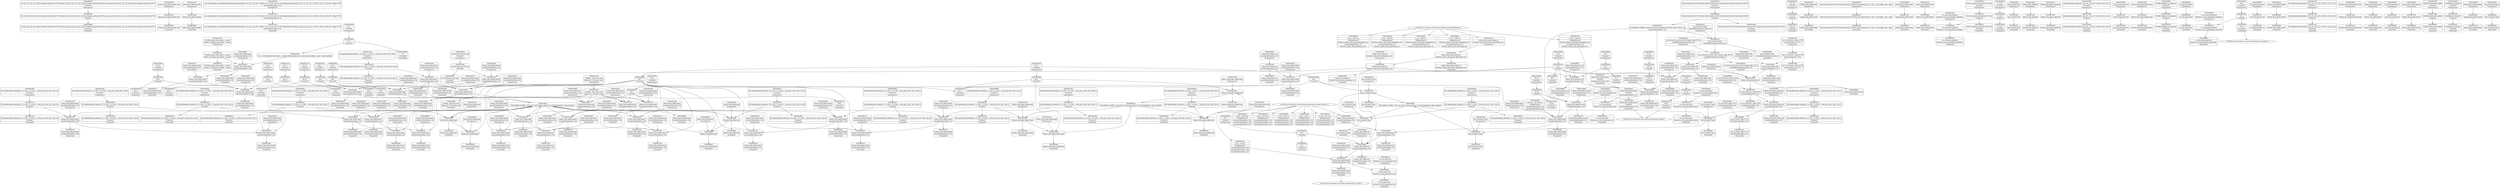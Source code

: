 digraph {
	CE0x405d220 [shape=record,shape=Mrecord,label="{CE0x405d220|i32_(i32,_i32,_i16,_i32,_%struct.common_audit_data.1017*)*_bitcast_(i32_(i32,_i32,_i16,_i32,_%struct.common_audit_data.495*)*_avc_has_perm_to_i32_(i32,_i32,_i16,_i32,_%struct.common_audit_data.1017*)*)|*Constant*|*SummSource*}"]
	CE0x4029d00 [shape=record,shape=Mrecord,label="{CE0x4029d00|selinux_xfrm_delete:land.lhs.true|*SummSource*}"]
	CE0x4019bd0 [shape=record,shape=Mrecord,label="{CE0x4019bd0|selinux_xfrm_delete:do.body|*SummSink*}"]
	CE0x4031ce0 [shape=record,shape=Mrecord,label="{CE0x4031ce0|_call_void_lockdep_rcu_suspicious(i8*_getelementptr_inbounds_(_24_x_i8_,_24_x_i8_*_.str244,_i32_0,_i32_0),_i32_142,_i8*_getelementptr_inbounds_(_45_x_i8_,_45_x_i8_*_.str1245,_i32_0,_i32_0))_#10,_!dbg_!27729|security/selinux/xfrm.c,142|*SummSink*}"]
	CE0x4014b10 [shape=record,shape=Mrecord,label="{CE0x4014b10|i64*_getelementptr_inbounds_(_15_x_i64_,_15_x_i64_*___llvm_gcov_ctr25,_i64_0,_i64_9)|*Constant*}"]
	CE0x4016f70 [shape=record,shape=Mrecord,label="{CE0x4016f70|selinux_xfrm_delete:tmp9|security/selinux/xfrm.c,142|*SummSource*}"]
	CE0x5ecba10 [shape=record,shape=Mrecord,label="{CE0x5ecba10|selinux_xfrm_delete:tmp10|security/selinux/xfrm.c,142|*SummSource*}"]
	CE0x4060c30 [shape=record,shape=Mrecord,label="{CE0x4060c30|selinux_xfrm_delete:retval.0|*SummSource*}"]
	CE0x402fbe0 [shape=record,shape=Mrecord,label="{CE0x402fbe0|4:_i32,_:_CRE_1,2_|*MultipleSource*|Function::selinux_xfrm_policy_delete&Arg::ctx::|security/selinux/xfrm.c,147|Function::selinux_xfrm_delete&Arg::ctx::}"]
	CE0x4030b30 [shape=record,shape=Mrecord,label="{CE0x4030b30|i32_142|*Constant*|*SummSource*}"]
	CE0x40188e0 [shape=record,shape=Mrecord,label="{CE0x40188e0|selinux_xfrm_policy_delete:tmp2}"]
	CE0x4029a40 [shape=record,shape=Mrecord,label="{CE0x4029a40|i64*_getelementptr_inbounds_(_2_x_i64_,_2_x_i64_*___llvm_gcov_ctr9,_i64_0,_i64_1)|*Constant*|*SummSink*}"]
	CE0x4060dd0 [shape=record,shape=Mrecord,label="{CE0x4060dd0|selinux_xfrm_delete:retval.0|*SummSink*}"]
	CE0x4007e60 [shape=record,shape=Mrecord,label="{CE0x4007e60|selinux_xfrm_delete:if.end}"]
	CE0x4028f30 [shape=record,shape=Mrecord,label="{CE0x4028f30|i64_3|*Constant*|*SummSource*}"]
	CE0x40620e0 [shape=record,shape=Mrecord,label="{CE0x40620e0|i64*_getelementptr_inbounds_(_2_x_i64_,_2_x_i64_*___llvm_gcov_ctr21,_i64_0,_i64_0)|*Constant*}"]
	CE0x402add0 [shape=record,shape=Mrecord,label="{CE0x402add0|selinux_xfrm_delete:tmp2|*SummSink*}"]
	CE0x402b1f0 [shape=record,shape=Mrecord,label="{CE0x402b1f0|GLOBAL:selinux_xfrm_delete.__warned|Global_var:selinux_xfrm_delete.__warned}"]
	CE0x4007ba0 [shape=record,shape=Mrecord,label="{CE0x4007ba0|i64_2|*Constant*|*SummSource*}"]
	CE0x400f520 [shape=record,shape=Mrecord,label="{CE0x400f520|_ret_i32_%retval.0,_!dbg_!27751|security/selinux/xfrm.c,150|*SummSource*}"]
	CE0x409d510 [shape=record,shape=Mrecord,label="{CE0x409d510|%struct.task_struct.1015*_(%struct.task_struct.1015**)*_asm_movq_%gs:$_1:P_,$0_,_r,im,_dirflag_,_fpsr_,_flags_}"]
	CE0x4028800 [shape=record,shape=Mrecord,label="{CE0x4028800|selinux_xfrm_delete:return|*SummSource*}"]
	CE0x40139f0 [shape=record,shape=Mrecord,label="{CE0x40139f0|i32_22|*Constant*|*SummSource*}"]
	CE0x53ed9f0 [shape=record,shape=Mrecord,label="{CE0x53ed9f0|i64*_getelementptr_inbounds_(_15_x_i64_,_15_x_i64_*___llvm_gcov_ctr25,_i64_0,_i64_0)|*Constant*|*SummSink*}"]
	CE0x40129d0 [shape=record,shape=Mrecord,label="{CE0x40129d0|i64_2|*Constant*}"]
	CE0x405eab0 [shape=record,shape=Mrecord,label="{CE0x405eab0|avc_has_perm:tclass|Function::avc_has_perm&Arg::tclass::|*SummSource*}"]
	CE0x4025380 [shape=record,shape=Mrecord,label="{CE0x4025380|i32_78|*Constant*}"]
	CE0x4041020 [shape=record,shape=Mrecord,label="{CE0x4041020|selinux_xfrm_delete:tmp26|security/selinux/xfrm.c,145|*SummSink*}"]
	CE0x4061060 [shape=record,shape=Mrecord,label="{CE0x4061060|i64*_getelementptr_inbounds_(_15_x_i64_,_15_x_i64_*___llvm_gcov_ctr25,_i64_0,_i64_14)|*Constant*|*SummSource*}"]
	CE0x402f890 [shape=record,shape=Mrecord,label="{CE0x402f890|selinux_xfrm_delete:ctx_sid|security/selinux/xfrm.c,147|*SummSink*}"]
	CE0x4013700 [shape=record,shape=Mrecord,label="{CE0x4013700|selinux_xfrm_delete:tmp19|security/selinux/xfrm.c,142|*SummSink*}"]
	CE0x4062d30 [shape=record,shape=Mrecord,label="{CE0x4062d30|get_current227:tmp4|./arch/x86/include/asm/current.h,14|*SummSource*}"]
	CE0x401fd00 [shape=record,shape=Mrecord,label="{CE0x401fd00|selinux_xfrm_delete:if.then}"]
	CE0x40237a0 [shape=record,shape=Mrecord,label="{CE0x40237a0|selinux_xfrm_delete:tobool5|security/selinux/xfrm.c,144}"]
	CE0x401b650 [shape=record,shape=Mrecord,label="{CE0x401b650|selinux_xfrm_delete:tmp18|security/selinux/xfrm.c,142}"]
	CE0x4013140 [shape=record,shape=Mrecord,label="{CE0x4013140|i64*_getelementptr_inbounds_(_15_x_i64_,_15_x_i64_*___llvm_gcov_ctr25,_i64_0,_i64_14)|*Constant*}"]
	CE0x4031360 [shape=record,shape=Mrecord,label="{CE0x4031360|selinux_xfrm_delete:tmp11|security/selinux/xfrm.c,142|*SummSink*}"]
	CE0x405f540 [shape=record,shape=Mrecord,label="{CE0x405f540|%struct.common_audit_data.1017*_null|*Constant*|*SummSource*}"]
	CE0x4061a60 [shape=record,shape=Mrecord,label="{CE0x4061a60|selinux_xfrm_delete:tmp33|security/selinux/xfrm.c,150}"]
	CE0x403d080 [shape=record,shape=Mrecord,label="{CE0x403d080|i1_true|*Constant*}"]
	CE0x4061f00 [shape=record,shape=Mrecord,label="{CE0x4061f00|get_current227:bb|*SummSource*}"]
	CE0x4012f60 [shape=record,shape=Mrecord,label="{CE0x4012f60|_ret_i32_%retval.0,_!dbg_!27728|security/selinux/avc.c,775|*SummSink*}"]
	CE0x4049b30 [shape=record,shape=Mrecord,label="{CE0x4049b30|i64_0|*Constant*}"]
	CE0x4026120 [shape=record,shape=Mrecord,label="{CE0x4026120|i32_22|*Constant*}"]
	CE0x4042ff0 [shape=record,shape=Mrecord,label="{CE0x4042ff0|selinux_xfrm_delete:tmp26|security/selinux/xfrm.c,145}"]
	CE0x4019cb0 [shape=record,shape=Mrecord,label="{CE0x4019cb0|selinux_xfrm_delete:bb}"]
	CE0x400cf10 [shape=record,shape=Mrecord,label="{CE0x400cf10|selinux_xfrm_policy_delete:bb|*SummSource*}"]
	CE0x401bdc0 [shape=record,shape=Mrecord,label="{CE0x401bdc0|selinux_xfrm_policy_delete:ctx|Function::selinux_xfrm_policy_delete&Arg::ctx::|*SummSink*}"]
	CE0x4031e20 [shape=record,shape=Mrecord,label="{CE0x4031e20|selinux_xfrm_policy_delete:tmp3|*SummSource*}"]
	CE0x4017e70 [shape=record,shape=Mrecord,label="{CE0x4017e70|selinux_xfrm_delete:return}"]
	CE0x404e530 [shape=record,shape=Mrecord,label="{CE0x404e530|selinux_xfrm_delete:tobool|security/selinux/xfrm.c,142|*SummSource*}"]
	CE0x40303b0 [shape=record,shape=Mrecord,label="{CE0x40303b0|i8*_getelementptr_inbounds_(_24_x_i8_,_24_x_i8_*_.str244,_i32_0,_i32_0)|*Constant*|*SummSource*}"]
	CE0x402f2f0 [shape=record,shape=Mrecord,label="{CE0x402f2f0|i32_3|*Constant*|*SummSink*}"]
	CE0x402a3d0 [shape=record,shape=Mrecord,label="{CE0x402a3d0|i64_4|*Constant*|*SummSource*}"]
	CE0x4024720 [shape=record,shape=Mrecord,label="{CE0x4024720|selinux_xfrm_delete:tmp23|security/selinux/xfrm.c,144}"]
	CE0x4043150 [shape=record,shape=Mrecord,label="{CE0x4043150|selinux_xfrm_delete:if.then|*SummSource*}"]
	CE0x401b6c0 [shape=record,shape=Mrecord,label="{CE0x401b6c0|selinux_xfrm_delete:tmp18|security/selinux/xfrm.c,142|*SummSource*}"]
	CE0x4012be0 [shape=record,shape=Mrecord,label="{CE0x4012be0|selinux_xfrm_delete:bb|*SummSink*}"]
	CE0x40a7f30 [shape=record,shape=Mrecord,label="{CE0x40a7f30|get_current227:tmp1}"]
	CE0x5f8d9c0 [shape=record,shape=Mrecord,label="{CE0x5f8d9c0|selinux_xfrm_delete:tmp1|*SummSink*}"]
	CE0x4041780 [shape=record,shape=Mrecord,label="{CE0x4041780|i64*_getelementptr_inbounds_(_15_x_i64_,_15_x_i64_*___llvm_gcov_ctr25,_i64_0,_i64_13)|*Constant*|*SummSource*}"]
	CE0x4027990 [shape=record,shape=Mrecord,label="{CE0x4027990|_call_void_mcount()_#3|*SummSource*}"]
	CE0x4040290 [shape=record,shape=Mrecord,label="{CE0x4040290|selinux_xfrm_delete:tmp25|security/selinux/xfrm.c,144|*SummSource*}"]
	CE0x400aa90 [shape=record,shape=Mrecord,label="{CE0x400aa90|selinux_xfrm_policy_delete:entry}"]
	CE0x405df40 [shape=record,shape=Mrecord,label="{CE0x405df40|avc_has_perm:ssid|Function::avc_has_perm&Arg::ssid::|*SummSink*}"]
	CE0x405fa20 [shape=record,shape=Mrecord,label="{CE0x405fa20|avc_has_perm:auditdata|Function::avc_has_perm&Arg::auditdata::}"]
	CE0x4061560 [shape=record,shape=Mrecord,label="{CE0x4061560|selinux_xfrm_delete:tmp32|security/selinux/xfrm.c,150|*SummSource*}"]
	CE0x4023db0 [shape=record,shape=Mrecord,label="{CE0x4023db0|i64_11|*Constant*|*SummSink*}"]
	CE0x40619f0 [shape=record,shape=Mrecord,label="{CE0x40619f0|get_current227:bb}"]
	CE0x4026ca0 [shape=record,shape=Mrecord,label="{CE0x4026ca0|selinux_xfrm_delete:tmp6|security/selinux/xfrm.c,142|*SummSource*}"]
	CE0x403c920 [shape=record,shape=Mrecord,label="{CE0x403c920|i64*_getelementptr_inbounds_(_2_x_i64_,_2_x_i64_*___llvm_gcov_ctr21,_i64_0,_i64_1)|*Constant*}"]
	CE0x40296f0 [shape=record,shape=Mrecord,label="{CE0x40296f0|i8_1|*Constant*|*SummSink*}"]
	CE0x405c9d0 [shape=record,shape=Mrecord,label="{CE0x405c9d0|4:_i32,_:_CRE_8,8_|*MultipleSource*|Function::selinux_xfrm_policy_delete&Arg::ctx::|security/selinux/xfrm.c,147|Function::selinux_xfrm_delete&Arg::ctx::}"]
	CE0x40256e0 [shape=record,shape=Mrecord,label="{CE0x40256e0|_ret_%struct.task_struct.1015*_%tmp4,_!dbg_!27714|./arch/x86/include/asm/current.h,14|*SummSink*}"]
	CE0x405e640 [shape=record,shape=Mrecord,label="{CE0x405e640|i16_39|*Constant*|*SummSource*}"]
	CE0x402aaf0 [shape=record,shape=Mrecord,label="{CE0x402aaf0|_call_void_mcount()_#3}"]
	CE0x405cd30 [shape=record,shape=Mrecord,label="{CE0x405cd30|selinux_xfrm_delete:tmp31|*LoadInst*|security/selinux/xfrm.c,147|*SummSink*}"]
	CE0x40306f0 [shape=record,shape=Mrecord,label="{CE0x40306f0|GLOBAL:lockdep_rcu_suspicious|*Constant*|*SummSource*}"]
	CE0x40489f0 [shape=record,shape=Mrecord,label="{CE0x40489f0|selinux_xfrm_delete:tmp|*SummSink*}"]
	CE0x405d4c0 [shape=record,shape=Mrecord,label="{CE0x405d4c0|avc_has_perm:entry|*SummSource*}"]
	CE0x40243a0 [shape=record,shape=Mrecord,label="{CE0x40243a0|selinux_xfrm_delete:tmp22|security/selinux/xfrm.c,144}"]
	CE0x402a5b0 [shape=record,shape=Mrecord,label="{CE0x402a5b0|i64*_getelementptr_inbounds_(_15_x_i64_,_15_x_i64_*___llvm_gcov_ctr25,_i64_0,_i64_6)|*Constant*}"]
	CE0x401a780 [shape=record,shape=Mrecord,label="{CE0x401a780|_ret_i32_%call,_!dbg_!27713|security/selinux/xfrm.c,327|*SummSink*}"]
	CE0x4040970 [shape=record,shape=Mrecord,label="{CE0x4040970|i64*_getelementptr_inbounds_(_15_x_i64_,_15_x_i64_*___llvm_gcov_ctr25,_i64_0,_i64_12)|*Constant*|*SummSink*}"]
	CE0x4018bc0 [shape=record,shape=Mrecord,label="{CE0x4018bc0|selinux_xfrm_delete:tmp8|security/selinux/xfrm.c,142|*SummSink*}"]
	CE0x40305b0 [shape=record,shape=Mrecord,label="{CE0x40305b0|GLOBAL:lockdep_rcu_suspicious|*Constant*}"]
	CE0x402ac60 [shape=record,shape=Mrecord,label="{CE0x402ac60|selinux_xfrm_delete:tmp2|*SummSource*}"]
	CE0x40848f0 [shape=record,shape=Mrecord,label="{CE0x40848f0|%struct.task_struct.1015*_(%struct.task_struct.1015**)*_asm_movq_%gs:$_1:P_,$0_,_r,im,_dirflag_,_fpsr_,_flags_|*SummSink*}"]
	CE0x401b430 [shape=record,shape=Mrecord,label="{CE0x401b430|selinux_xfrm_delete:tmp17|security/selinux/xfrm.c,142|*SummSource*}"]
	CE0x400fc10 [shape=record,shape=Mrecord,label="{CE0x400fc10|selinux_xfrm_delete:tobool1|security/selinux/xfrm.c,142|*SummSink*}"]
	CE0x4028230 [shape=record,shape=Mrecord,label="{CE0x4028230|selinux_xfrm_delete:tmp15|security/selinux/xfrm.c,142|*SummSource*}"]
	CE0x405eef0 [shape=record,shape=Mrecord,label="{CE0x405eef0|i32_4|*Constant*|*SummSink*}"]
	CE0x4083ae0 [shape=record,shape=Mrecord,label="{CE0x4083ae0|i64*_getelementptr_inbounds_(_2_x_i64_,_2_x_i64_*___llvm_gcov_ctr21,_i64_0,_i64_1)|*Constant*|*SummSink*}"]
	CE0x4047670 [shape=record,shape=Mrecord,label="{CE0x4047670|_call_void_mcount()_#3}"]
	CE0x405d020 [shape=record,shape=Mrecord,label="{CE0x405d020|selinux_xfrm_delete:call8|security/selinux/xfrm.c,147|*SummSource*}"]
	CE0x4016ed0 [shape=record,shape=Mrecord,label="{CE0x4016ed0|selinux_xfrm_delete:tmp9|security/selinux/xfrm.c,142|*SummSink*}"]
	CE0x40166b0 [shape=record,shape=Mrecord,label="{CE0x40166b0|selinux_xfrm_delete:if.end7|*SummSink*}"]
	CE0x403fa30 [shape=record,shape=Mrecord,label="{CE0x403fa30|get_current227:tmp}"]
	CE0x402cb90 [shape=record,shape=Mrecord,label="{CE0x402cb90|i8*_getelementptr_inbounds_(_45_x_i8_,_45_x_i8_*_.str1245,_i32_0,_i32_0)|*Constant*}"]
	CE0x402acd0 [shape=record,shape=Mrecord,label="{CE0x402acd0|selinux_xfrm_delete:tmp3}"]
	CE0x4024470 [shape=record,shape=Mrecord,label="{CE0x4024470|selinux_xfrm_delete:tmp22|security/selinux/xfrm.c,144|*SummSource*}"]
	CE0x4041f60 [shape=record,shape=Mrecord,label="{CE0x4041f60|selinux_xfrm_delete:tmp28|security/selinux/xfrm.c,147|*SummSource*}"]
	CE0x402a4d0 [shape=record,shape=Mrecord,label="{CE0x402a4d0|i64_4|*Constant*|*SummSink*}"]
	CE0x4031250 [shape=record,shape=Mrecord,label="{CE0x4031250|selinux_xfrm_delete:tmp11|security/selinux/xfrm.c,142|*SummSource*}"]
	CE0x4019020 [shape=record,shape=Mrecord,label="{CE0x4019020|i1_true|*Constant*|*SummSink*}"]
	CE0x4011a40 [shape=record,shape=Mrecord,label="{CE0x4011a40|selinux_xfrm_delete:land.lhs.true2}"]
	CE0x4053c40 [shape=record,shape=Mrecord,label="{CE0x4053c40|4:_i32,_:_CR_4,8_|*MultipleSource*|security/selinux/xfrm.c,142|security/selinux/xfrm.c,142|security/selinux/xfrm.c,147}"]
	CE0x49cf2a0 [shape=record,shape=Mrecord,label="{CE0x49cf2a0|i64*_getelementptr_inbounds_(_15_x_i64_,_15_x_i64_*___llvm_gcov_ctr25,_i64_0,_i64_0)|*Constant*|*SummSource*}"]
	"CONST[source:1(input),value:2(dynamic)][purpose:{object}][SrcIdx:0]"
	CE0x4034280 [shape=record,shape=Mrecord,label="{CE0x4034280|i64*_getelementptr_inbounds_(_15_x_i64_,_15_x_i64_*___llvm_gcov_ctr25,_i64_0,_i64_8)|*Constant*|*SummSink*}"]
	CE0x40422f0 [shape=record,shape=Mrecord,label="{CE0x40422f0|i32_1|*Constant*}"]
	CE0x4023ca0 [shape=record,shape=Mrecord,label="{CE0x4023ca0|i64_11|*Constant*|*SummSource*}"]
	CE0x400f590 [shape=record,shape=Mrecord,label="{CE0x400f590|_ret_i32_%retval.0,_!dbg_!27751|security/selinux/xfrm.c,150|*SummSink*}"]
	CE0x402fe60 [shape=record,shape=Mrecord,label="{CE0x402fe60|i32_(i32,_i32,_i16,_i32,_%struct.common_audit_data.1017*)*_bitcast_(i32_(i32,_i32,_i16,_i32,_%struct.common_audit_data.495*)*_avc_has_perm_to_i32_(i32,_i32,_i16,_i32,_%struct.common_audit_data.1017*)*)|*Constant*}"]
	CE0x4023600 [shape=record,shape=Mrecord,label="{CE0x4023600|i64_11|*Constant*}"]
	CE0x4048a60 [shape=record,shape=Mrecord,label="{CE0x4048a60|i64_1|*Constant*}"]
	CE0x4042a20 [shape=record,shape=Mrecord,label="{CE0x4042a20|selinux_xfrm_delete:sid|security/selinux/xfrm.c,147|*SummSink*}"]
	CE0x40258d0 [shape=record,shape=Mrecord,label="{CE0x40258d0|i32_78|*Constant*|*SummSource*}"]
	CE0x400f860 [shape=record,shape=Mrecord,label="{CE0x400f860|selinux_xfrm_delete:tobool1|security/selinux/xfrm.c,142}"]
	CE0x4027680 [shape=record,shape=Mrecord,label="{CE0x4027680|_call_void_mcount()_#3|*SummSink*}"]
	CE0x4017240 [shape=record,shape=Mrecord,label="{CE0x4017240|selinux_xfrm_delete:tmp10|security/selinux/xfrm.c,142}"]
	CE0x402eec0 [shape=record,shape=Mrecord,label="{CE0x402eec0|4:_i32,_:_CR_20,24_|*MultipleSource*|security/selinux/xfrm.c,142|security/selinux/xfrm.c,142|security/selinux/xfrm.c,147}"]
	CE0x4024c50 [shape=record,shape=Mrecord,label="{CE0x4024c50|selinux_xfrm_delete:tmp24|security/selinux/xfrm.c,144|*SummSink*}"]
	CE0x405f1c0 [shape=record,shape=Mrecord,label="{CE0x405f1c0|%struct.common_audit_data.1017*_null|*Constant*}"]
	CE0x4061f70 [shape=record,shape=Mrecord,label="{CE0x4061f70|get_current227:bb|*SummSink*}"]
	CE0x4016310 [shape=record,shape=Mrecord,label="{CE0x4016310|selinux_xfrm_delete:tmp5|security/selinux/xfrm.c,142}"]
	CE0x4041350 [shape=record,shape=Mrecord,label="{CE0x4041350|selinux_xfrm_delete:tmp27|security/selinux/xfrm.c,145|*SummSource*}"]
	CE0x401d3e0 [shape=record,shape=Mrecord,label="{CE0x401d3e0|%struct.xfrm_sec_ctx*_null|*Constant*}"]
	CE0x4012b40 [shape=record,shape=Mrecord,label="{CE0x4012b40|selinux_xfrm_delete:bb|*SummSource*}"]
	CE0x4035c70 [shape=record,shape=Mrecord,label="{CE0x4035c70|%struct.task_struct.1015**_bitcast_(%struct.task_struct**_current_task_to_%struct.task_struct.1015**)|*Constant*|*SummSource*}"]
	CE0x4028b70 [shape=record,shape=Mrecord,label="{CE0x4028b70|selinux_xfrm_delete:tmp4|security/selinux/xfrm.c,142}"]
	CE0x404e370 [shape=record,shape=Mrecord,label="{CE0x404e370|selinux_xfrm_delete:tobool|security/selinux/xfrm.c,142}"]
	CE0x400bd50 [shape=record,shape=Mrecord,label="{CE0x400bd50|selinux_xfrm_policy_delete:tmp2|*SummSink*}"]
	CE0x4013e60 [shape=record,shape=Mrecord,label="{CE0x4013e60|selinux_xfrm_delete:security|security/selinux/xfrm.c,142}"]
	CE0x40213d0 [shape=record,shape=Mrecord,label="{CE0x40213d0|selinux_xfrm_delete:tmp12|security/selinux/xfrm.c,142|*SummSink*}"]
	CE0x4024250 [shape=record,shape=Mrecord,label="{CE0x4024250|i64*_getelementptr_inbounds_(_15_x_i64_,_15_x_i64_*___llvm_gcov_ctr25,_i64_0,_i64_12)|*Constant*}"]
	CE0x40155e0 [shape=record,shape=Mrecord,label="{CE0x40155e0|GLOBAL:__llvm_gcov_ctr25|Global_var:__llvm_gcov_ctr25}"]
	"CONST[source:0(mediator),value:2(dynamic)][purpose:{subject}][SrcIdx:1]"
	CE0x400c0d0 [shape=record,shape=Mrecord,label="{CE0x400c0d0|selinux_xfrm_policy_delete:tmp}"]
	CE0x4042910 [shape=record,shape=Mrecord,label="{CE0x4042910|i32_1|*Constant*|*SummSink*}"]
	CE0x4028630 [shape=record,shape=Mrecord,label="{CE0x4028630|selinux_xfrm_delete:tmp16|security/selinux/xfrm.c,142|*SummSource*}"]
	CE0x400da50 [shape=record,shape=Mrecord,label="{CE0x400da50|selinux_xfrm_delete:entry}"]
	CE0x53edb30 [shape=record,shape=Mrecord,label="{CE0x53edb30|selinux_xfrm_delete:tmp|*SummSource*}"]
	CE0x40219b0 [shape=record,shape=Mrecord,label="{CE0x40219b0|selinux_xfrm_delete:do.body}"]
	CE0x40285c0 [shape=record,shape=Mrecord,label="{CE0x40285c0|selinux_xfrm_delete:tmp16|security/selinux/xfrm.c,142}"]
	CE0x401d8c0 [shape=record,shape=Mrecord,label="{CE0x401d8c0|%struct.xfrm_sec_ctx*_null|*Constant*|*SummSource*}"]
	CE0x404add0 [shape=record,shape=Mrecord,label="{CE0x404add0|_call_void_mcount()_#3|*SummSink*}"]
	CE0x401fed0 [shape=record,shape=Mrecord,label="{CE0x401fed0|i64_4|*Constant*}"]
	CE0x4011ba0 [shape=record,shape=Mrecord,label="{CE0x4011ba0|selinux_xfrm_policy_delete:tmp1|*SummSource*}"]
	CE0x4026de0 [shape=record,shape=Mrecord,label="{CE0x4026de0|selinux_xfrm_delete:if.end7}"]
	CE0x4030440 [shape=record,shape=Mrecord,label="{CE0x4030440|i8*_getelementptr_inbounds_(_24_x_i8_,_24_x_i8_*_.str244,_i32_0,_i32_0)|*Constant*|*SummSink*}"]
	CE0x40839d0 [shape=record,shape=Mrecord,label="{CE0x40839d0|i64*_getelementptr_inbounds_(_2_x_i64_,_2_x_i64_*___llvm_gcov_ctr21,_i64_0,_i64_1)|*Constant*|*SummSource*}"]
	CE0x4011990 [shape=record,shape=Mrecord,label="{CE0x4011990|selinux_xfrm_policy_delete:bb}"]
	CE0x402cc50 [shape=record,shape=Mrecord,label="{CE0x402cc50|i8*_getelementptr_inbounds_(_45_x_i8_,_45_x_i8_*_.str1245,_i32_0,_i32_0)|*Constant*|*SummSource*}"]
	CE0x40288c0 [shape=record,shape=Mrecord,label="{CE0x40288c0|selinux_xfrm_delete:return|*SummSink*}"]
	CE0x4016b90 [shape=record,shape=Mrecord,label="{CE0x4016b90|i64*_getelementptr_inbounds_(_15_x_i64_,_15_x_i64_*___llvm_gcov_ctr25,_i64_0,_i64_8)|*Constant*}"]
	CE0x4084680 [shape=record,shape=Mrecord,label="{CE0x4084680|_call_void_mcount()_#3|*SummSink*}"]
	CE0x400f750 [shape=record,shape=Mrecord,label="{CE0x400f750|GLOBAL:selinux_xfrm_delete.__warned|Global_var:selinux_xfrm_delete.__warned|*SummSink*}"]
	CE0x4049c70 [shape=record,shape=Mrecord,label="{CE0x4049c70|selinux_xfrm_delete:tmp4|security/selinux/xfrm.c,142|*SummSource*}"]
	CE0x4024790 [shape=record,shape=Mrecord,label="{CE0x4024790|selinux_xfrm_delete:tmp23|security/selinux/xfrm.c,144|*SummSource*}"]
	CE0x390b0e0 [shape=record,shape=Mrecord,label="{CE0x390b0e0|selinux_xfrm_delete:tmp1|*SummSource*}"]
	CE0x402b110 [shape=record,shape=Mrecord,label="{CE0x402b110|i64_0|*Constant*|*SummSink*}"]
	CE0x400dfd0 [shape=record,shape=Mrecord,label="{CE0x400dfd0|i64_1|*Constant*}"]
	CE0x406bc30 [shape=record,shape=Mrecord,label="{CE0x406bc30|get_current227:tmp3}"]
	CE0x405d350 [shape=record,shape=Mrecord,label="{CE0x405d350|avc_has_perm:entry}"]
	CE0x4084580 [shape=record,shape=Mrecord,label="{CE0x4084580|_call_void_mcount()_#3|*SummSource*}"]
	CE0x4084720 [shape=record,shape=Mrecord,label="{CE0x4084720|get_current227:tmp4|./arch/x86/include/asm/current.h,14}"]
	CE0x40241e0 [shape=record,shape=Mrecord,label="{CE0x40241e0|selinux_xfrm_delete:tmp22|security/selinux/xfrm.c,144|*SummSink*}"]
	CE0x4061210 [shape=record,shape=Mrecord,label="{CE0x4061210|i64*_getelementptr_inbounds_(_15_x_i64_,_15_x_i64_*___llvm_gcov_ctr25,_i64_0,_i64_14)|*Constant*|*SummSink*}"]
	CE0x5ecbc90 [shape=record,shape=Mrecord,label="{CE0x5ecbc90|selinux_xfrm_delete:tmp11|security/selinux/xfrm.c,142}"]
	CE0x40238f0 [shape=record,shape=Mrecord,label="{CE0x40238f0|selinux_xfrm_delete:tobool5|security/selinux/xfrm.c,144|*SummSource*}"]
	CE0x4040540 [shape=record,shape=Mrecord,label="{CE0x4040540|i64*_getelementptr_inbounds_(_15_x_i64_,_15_x_i64_*___llvm_gcov_ctr25,_i64_0,_i64_12)|*Constant*|*SummSource*}"]
	CE0x402d5c0 [shape=record,shape=Mrecord,label="{CE0x402d5c0|selinux_xfrm_delete:tmp14|security/selinux/xfrm.c,142|*SummSource*}"]
	CE0x40118e0 [shape=record,shape=Mrecord,label="{CE0x40118e0|selinux_xfrm_policy_delete:tmp1|*SummSink*}"]
	CE0x4028e50 [shape=record,shape=Mrecord,label="{CE0x4028e50|selinux_xfrm_delete:tobool|security/selinux/xfrm.c,142|*SummSink*}"]
	CE0x402d550 [shape=record,shape=Mrecord,label="{CE0x402d550|selinux_xfrm_delete:tmp14|security/selinux/xfrm.c,142}"]
	CE0x40092a0 [shape=record,shape=Mrecord,label="{CE0x40092a0|selinux_xfrm_delete:do.end|*SummSink*}"]
	CE0x4014aa0 [shape=record,shape=Mrecord,label="{CE0x4014aa0|i64*_getelementptr_inbounds_(_15_x_i64_,_15_x_i64_*___llvm_gcov_ctr25,_i64_0,_i64_9)|*Constant*|*SummSource*}"]
	CE0x405cc10 [shape=record,shape=Mrecord,label="{CE0x405cc10|selinux_xfrm_delete:tmp31|*LoadInst*|security/selinux/xfrm.c,147|*SummSource*}"]
	CE0x402f690 [shape=record,shape=Mrecord,label="{CE0x402f690|selinux_xfrm_delete:ctx_sid|security/selinux/xfrm.c,147}"]
	CE0x4028440 [shape=record,shape=Mrecord,label="{CE0x4028440|selinux_xfrm_delete:tmp15|security/selinux/xfrm.c,142|*SummSink*}"]
	CE0x405dea0 [shape=record,shape=Mrecord,label="{CE0x405dea0|avc_has_perm:ssid|Function::avc_has_perm&Arg::ssid::|*SummSource*}"]
	CE0x402f360 [shape=record,shape=Mrecord,label="{CE0x402f360|i32_3|*Constant*|*SummSource*}"]
	CE0x403c6a0 [shape=record,shape=Mrecord,label="{CE0x403c6a0|selinux_xfrm_delete:tmp7|security/selinux/xfrm.c,142|*SummSource*}"]
	CE0x401b9c0 [shape=record,shape=Mrecord,label="{CE0x401b9c0|selinux_xfrm_delete:call4|security/selinux/xfrm.c,142}"]
	CE0x4030950 [shape=record,shape=Mrecord,label="{CE0x4030950|i32_142|*Constant*}"]
	CE0x4029930 [shape=record,shape=Mrecord,label="{CE0x4029930|selinux_xfrm_delete:ctx|Function::selinux_xfrm_delete&Arg::ctx::}"]
	CE0x404d200 [shape=record,shape=Mrecord,label="{CE0x404d200|i32_0|*Constant*|*SummSource*}"]
	CE0x4026ec0 [shape=record,shape=Mrecord,label="{CE0x4026ec0|selinux_xfrm_delete:if.end7|*SummSource*}"]
	CE0x400ab00 [shape=record,shape=Mrecord,label="{CE0x400ab00|i64*_getelementptr_inbounds_(_2_x_i64_,_2_x_i64_*___llvm_gcov_ctr9,_i64_0,_i64_0)|*Constant*|*SummSink*}"]
	CE0x4046560 [shape=record,shape=Mrecord,label="{CE0x4046560|selinux_xfrm_delete:tmp3|*SummSink*}"]
	CE0x40292f0 [shape=record,shape=Mrecord,label="{CE0x40292f0|selinux_xfrm_delete:tmp16|security/selinux/xfrm.c,142|*SummSink*}"]
	CE0x403c780 [shape=record,shape=Mrecord,label="{CE0x403c780|GLOBAL:selinux_xfrm_delete.__warned|Global_var:selinux_xfrm_delete.__warned|*SummSource*}"]
	CE0x4042470 [shape=record,shape=Mrecord,label="{CE0x4042470|selinux_xfrm_delete:tmp29|security/selinux/xfrm.c,147|*SummSource*}"]
	"CONST[source:0(mediator),value:0(static)][purpose:{operation}]"
	CE0x4014760 [shape=record,shape=Mrecord,label="{CE0x4014760|selinux_xfrm_policy_delete:tmp2|*SummSource*}"]
	CE0x4084bc0 [shape=record,shape=Mrecord,label="{CE0x4084bc0|%struct.task_struct.1015**_bitcast_(%struct.task_struct**_current_task_to_%struct.task_struct.1015**)|*Constant*}"]
	CE0x4019760 [shape=record,shape=Mrecord,label="{CE0x4019760|selinux_xfrm_delete:tmp13|security/selinux/xfrm.c,142|*SummSource*}"]
	CE0x405e770 [shape=record,shape=Mrecord,label="{CE0x405e770|i16_39|*Constant*|*SummSink*}"]
	CE0x401a600 [shape=record,shape=Mrecord,label="{CE0x401a600|GLOBAL:selinux_xfrm_delete|*Constant*}"]
	CE0x402f530 [shape=record,shape=Mrecord,label="{CE0x402f530|4:_i32,_:_CRE_0,1_|*MultipleSource*|Function::selinux_xfrm_policy_delete&Arg::ctx::|security/selinux/xfrm.c,147|Function::selinux_xfrm_delete&Arg::ctx::}"]
	CE0x5ecbb20 [shape=record,shape=Mrecord,label="{CE0x5ecbb20|selinux_xfrm_delete:tmp10|security/selinux/xfrm.c,142|*SummSink*}"]
	CE0x4035ab0 [shape=record,shape=Mrecord,label="{CE0x4035ab0|selinux_xfrm_delete:sid|security/selinux/xfrm.c,147|*SummSource*}"]
	CE0x402a990 [shape=record,shape=Mrecord,label="{CE0x402a990|selinux_xfrm_policy_delete:ctx|Function::selinux_xfrm_policy_delete&Arg::ctx::}"]
	CE0x390afe0 [shape=record,shape=Mrecord,label="{CE0x390afe0|selinux_xfrm_delete:tmp1}"]
	CE0x40614f0 [shape=record,shape=Mrecord,label="{CE0x40614f0|selinux_xfrm_delete:tmp32|security/selinux/xfrm.c,150}"]
	CE0x49cf230 [shape=record,shape=Mrecord,label="{CE0x49cf230|selinux_xfrm_delete:tmp}"]
	CE0x402c930 [shape=record,shape=Mrecord,label="{CE0x402c930|_ret_i32_%retval.0,_!dbg_!27751|security/selinux/xfrm.c,150}"]
	CE0x4019f80 [shape=record,shape=Mrecord,label="{CE0x4019f80|selinux_xfrm_delete:tmp6|security/selinux/xfrm.c,142|*SummSink*}"]
	CE0x4043060 [shape=record,shape=Mrecord,label="{CE0x4043060|selinux_xfrm_delete:tmp26|security/selinux/xfrm.c,145|*SummSource*}"]
	CE0x404ae40 [shape=record,shape=Mrecord,label="{CE0x404ae40|i32_0|*Constant*}"]
	CE0x4034820 [shape=record,shape=Mrecord,label="{CE0x4034820|selinux_xfrm_delete:sid|security/selinux/xfrm.c,147}"]
	CE0x4028fa0 [shape=record,shape=Mrecord,label="{CE0x4028fa0|i64_3|*Constant*|*SummSink*}"]
	CE0x403ff20 [shape=record,shape=Mrecord,label="{CE0x403ff20|selinux_xfrm_delete:tmp24|security/selinux/xfrm.c,144|*SummSource*}"]
	CE0x4014150 [shape=record,shape=Mrecord,label="{CE0x4014150|selinux_xfrm_delete:security|security/selinux/xfrm.c,142|*SummSink*}"]
	CE0x4025b50 [shape=record,shape=Mrecord,label="{CE0x4025b50|selinux_xfrm_delete:cred|security/selinux/xfrm.c,142|*SummSink*}"]
	CE0x4029760 [shape=record,shape=Mrecord,label="{CE0x4029760|_call_void_lockdep_rcu_suspicious(i8*_getelementptr_inbounds_(_24_x_i8_,_24_x_i8_*_.str244,_i32_0,_i32_0),_i32_142,_i8*_getelementptr_inbounds_(_45_x_i8_,_45_x_i8_*_.str1245,_i32_0,_i32_0))_#10,_!dbg_!27729|security/selinux/xfrm.c,142|*SummSource*}"]
	CE0x4035d50 [shape=record,shape=Mrecord,label="{CE0x4035d50|%struct.task_struct.1015**_bitcast_(%struct.task_struct**_current_task_to_%struct.task_struct.1015**)|*Constant*|*SummSink*}"]
	CE0x4018dc0 [shape=record,shape=Mrecord,label="{CE0x4018dc0|i1_true|*Constant*|*SummSource*}"]
	CE0x402ccc0 [shape=record,shape=Mrecord,label="{CE0x402ccc0|i8*_getelementptr_inbounds_(_45_x_i8_,_45_x_i8_*_.str1245,_i32_0,_i32_0)|*Constant*|*SummSink*}"]
	CE0x4042610 [shape=record,shape=Mrecord,label="{CE0x4042610|selinux_xfrm_delete:tmp29|security/selinux/xfrm.c,147|*SummSink*}"]
	CE0x4022680 [shape=record,shape=Mrecord,label="{CE0x4022680|GLOBAL:get_current227|*Constant*|*SummSource*}"]
	CE0x40163f0 [shape=record,shape=Mrecord,label="{CE0x40163f0|selinux_xfrm_delete:tmp5|security/selinux/xfrm.c,142|*SummSink*}"]
	CE0x401b3c0 [shape=record,shape=Mrecord,label="{CE0x401b3c0|selinux_xfrm_delete:tmp17|security/selinux/xfrm.c,142}"]
	CE0x400f100 [shape=record,shape=Mrecord,label="{CE0x400f100|GLOBAL:selinux_xfrm_delete|*Constant*|*SummSink*}"]
	CE0x4046460 [shape=record,shape=Mrecord,label="{CE0x4046460|selinux_xfrm_delete:tmp3|*SummSource*}"]
	CE0x405e4a0 [shape=record,shape=Mrecord,label="{CE0x405e4a0|i16_39|*Constant*}"]
	CE0x402f160 [shape=record,shape=Mrecord,label="{CE0x402f160|selinux_xfrm_delete:tmp30|security/selinux/xfrm.c,147|*SummSink*}"]
	CE0x4019c40 [shape=record,shape=Mrecord,label="{CE0x4019c40|selinux_xfrm_delete:do.body|*SummSource*}"]
	CE0x404d160 [shape=record,shape=Mrecord,label="{CE0x404d160|i32_0|*Constant*|*SummSink*}"]
	CE0x405e330 [shape=record,shape=Mrecord,label="{CE0x405e330|avc_has_perm:tsid|Function::avc_has_perm&Arg::tsid::|*SummSink*}"]
	CE0x401d550 [shape=record,shape=Mrecord,label="{CE0x401d550|selinux_xfrm_delete:tmp20|security/selinux/xfrm.c,142}"]
	CE0x4024170 [shape=record,shape=Mrecord,label="{CE0x4024170|i64_10|*Constant*|*SummSource*}"]
	CE0x4021310 [shape=record,shape=Mrecord,label="{CE0x4021310|selinux_xfrm_delete:tmp12|security/selinux/xfrm.c,142|*SummSource*}"]
	CE0x40255d0 [shape=record,shape=Mrecord,label="{CE0x40255d0|_ret_%struct.task_struct.1015*_%tmp4,_!dbg_!27714|./arch/x86/include/asm/current.h,14|*SummSource*}"]
	CE0x401b820 [shape=record,shape=Mrecord,label="{CE0x401b820|selinux_xfrm_delete:tmp18|security/selinux/xfrm.c,142|*SummSink*}"]
	CE0x400caf0 [shape=record,shape=Mrecord,label="{CE0x400caf0|selinux_xfrm_delete:if.end|*SummSource*}"]
	CE0x4023f50 [shape=record,shape=Mrecord,label="{CE0x4023f50|i64_10|*Constant*|*SummSink*}"]
	CE0x402f7f0 [shape=record,shape=Mrecord,label="{CE0x402f7f0|selinux_xfrm_delete:ctx_sid|security/selinux/xfrm.c,147|*SummSource*}"]
	CE0x40617e0 [shape=record,shape=Mrecord,label="{CE0x40617e0|selinux_xfrm_delete:tmp32|security/selinux/xfrm.c,150|*SummSink*}"]
	CE0x4041240 [shape=record,shape=Mrecord,label="{CE0x4041240|selinux_xfrm_delete:tmp27|security/selinux/xfrm.c,145}"]
	CE0x4013a60 [shape=record,shape=Mrecord,label="{CE0x4013a60|i32_22|*Constant*|*SummSink*}"]
	CE0x403cee0 [shape=record,shape=Mrecord,label="{CE0x403cee0|i64*_getelementptr_inbounds_(_15_x_i64_,_15_x_i64_*___llvm_gcov_ctr25,_i64_0,_i64_6)|*Constant*|*SummSink*}"]
	CE0x40542c0 [shape=record,shape=Mrecord,label="{CE0x40542c0|4:_i32,_:_CR_16,20_|*MultipleSource*|security/selinux/xfrm.c,142|security/selinux/xfrm.c,142|security/selinux/xfrm.c,147}"]
	CE0x400dbb0 [shape=record,shape=Mrecord,label="{CE0x400dbb0|_call_void_mcount()_#3|*SummSource*}"]
	CE0x40239d0 [shape=record,shape=Mrecord,label="{CE0x40239d0|selinux_xfrm_delete:tobool5|security/selinux/xfrm.c,144|*SummSink*}"]
	CE0x4031500 [shape=record,shape=Mrecord,label="{CE0x4031500|selinux_xfrm_delete:tmp12|security/selinux/xfrm.c,142}"]
	CE0x4029d70 [shape=record,shape=Mrecord,label="{CE0x4029d70|selinux_xfrm_delete:land.lhs.true|*SummSink*}"]
	CE0x401d660 [shape=record,shape=Mrecord,label="{CE0x401d660|selinux_xfrm_delete:tmp21|security/selinux/xfrm.c,142}"]
	CE0x402f040 [shape=record,shape=Mrecord,label="{CE0x402f040|selinux_xfrm_delete:tmp30|security/selinux/xfrm.c,147}"]
	CE0x401db10 [shape=record,shape=Mrecord,label="{CE0x401db10|%struct.xfrm_sec_ctx*_null|*Constant*|*SummSink*}"]
	CE0x401d5f0 [shape=record,shape=Mrecord,label="{CE0x401d5f0|selinux_xfrm_delete:tmp20|security/selinux/xfrm.c,142|*SummSink*}"]
	CE0x53edac0 [shape=record,shape=Mrecord,label="{CE0x53edac0|COLLAPSED:_GCMRE___llvm_gcov_ctr25_internal_global_15_x_i64_zeroinitializer:_elem_0:default:}"]
	CE0x404af20 [shape=record,shape=Mrecord,label="{CE0x404af20|selinux_xfrm_delete:call|security/selinux/xfrm.c,142|*SummSource*}"]
	CE0x4026a70 [shape=record,shape=Mrecord,label="{CE0x4026a70|selinux_xfrm_delete:tmp6|security/selinux/xfrm.c,142}"]
	CE0x40346a0 [shape=record,shape=Mrecord,label="{CE0x40346a0|selinux_xfrm_delete:tmp15|security/selinux/xfrm.c,142}"]
	CE0x400c960 [shape=record,shape=Mrecord,label="{CE0x400c960|selinux_xfrm_policy_delete:call|security/selinux/xfrm.c,327}"]
	CE0x40359f0 [shape=record,shape=Mrecord,label="{CE0x40359f0|get_current227:tmp2|*SummSource*}"]
	CE0x4053d50 [shape=record,shape=Mrecord,label="{CE0x4053d50|4:_i32,_:_CR_8,12_|*MultipleSource*|security/selinux/xfrm.c,142|security/selinux/xfrm.c,142|security/selinux/xfrm.c,147}"]
	CE0x400d8f0 [shape=record,shape=Mrecord,label="{CE0x400d8f0|i64*_getelementptr_inbounds_(_2_x_i64_,_2_x_i64_*___llvm_gcov_ctr9,_i64_0,_i64_1)|*Constant*|*SummSource*}"]
	CE0x4030c40 [shape=record,shape=Mrecord,label="{CE0x4030c40|i32_142|*Constant*|*SummSink*}"]
	CE0x4022a10 [shape=record,shape=Mrecord,label="{CE0x4022a10|GLOBAL:get_current227|*Constant*|*SummSink*}"]
	CE0x403fc40 [shape=record,shape=Mrecord,label="{CE0x403fc40|get_current227:tmp|*SummSource*}"]
	CE0x40403a0 [shape=record,shape=Mrecord,label="{CE0x40403a0|selinux_xfrm_delete:tmp25|security/selinux/xfrm.c,144|*SummSink*}"]
	CE0x402ff20 [shape=record,shape=Mrecord,label="{CE0x402ff20|GLOBAL:__llvm_gcov_ctr25|Global_var:__llvm_gcov_ctr25|*SummSink*}"]
	CE0x4019510 [shape=record,shape=Mrecord,label="{CE0x4019510|get_current227:tmp1|*SummSource*}"]
	CE0x405f300 [shape=record,shape=Mrecord,label="{CE0x405f300|avc_has_perm:requested|Function::avc_has_perm&Arg::requested::|*SummSource*}"]
	CE0x402ae40 [shape=record,shape=Mrecord,label="{CE0x402ae40|i64*_getelementptr_inbounds_(_15_x_i64_,_15_x_i64_*___llvm_gcov_ctr25,_i64_0,_i64_1)|*Constant*|*SummSource*}"]
	CE0x4019e80 [shape=record,shape=Mrecord,label="{CE0x4019e80|i64_1|*Constant*}"]
	CE0x409c840 [shape=record,shape=Mrecord,label="{CE0x409c840|get_current227:tmp1|*SummSink*}"]
	CE0x4067540 [shape=record,shape=Mrecord,label="{CE0x4067540|get_current227:tmp3|*SummSink*}"]
	CE0x40095e0 [shape=record,shape=Mrecord,label="{CE0x40095e0|selinux_xfrm_delete:ctx|Function::selinux_xfrm_delete&Arg::ctx::|*SummSink*}"]
	CE0x405d110 [shape=record,shape=Mrecord,label="{CE0x405d110|selinux_xfrm_delete:call8|security/selinux/xfrm.c,147|*SummSink*}"]
	CE0x400d6e0 [shape=record,shape=Mrecord,label="{CE0x400d6e0|i64*_getelementptr_inbounds_(_2_x_i64_,_2_x_i64_*___llvm_gcov_ctr9,_i64_0,_i64_0)|*Constant*|*SummSource*}"]
	CE0x400fab0 [shape=record,shape=Mrecord,label="{CE0x400fab0|selinux_xfrm_delete:tmp8|security/selinux/xfrm.c,142|*SummSource*}"]
	CE0x400e550 [shape=record,shape=Mrecord,label="{CE0x400e550|selinux_xfrm_delete:ctx|Function::selinux_xfrm_delete&Arg::ctx::|*SummSource*}"]
	CE0x40134c0 [shape=record,shape=Mrecord,label="{CE0x40134c0|_call_void_lockdep_rcu_suspicious(i8*_getelementptr_inbounds_(_24_x_i8_,_24_x_i8_*_.str244,_i32_0,_i32_0),_i32_142,_i8*_getelementptr_inbounds_(_45_x_i8_,_45_x_i8_*_.str1245,_i32_0,_i32_0))_#10,_!dbg_!27729|security/selinux/xfrm.c,142}"]
	CE0x4015fa0 [shape=record,shape=Mrecord,label="{CE0x4015fa0|4:_i32,_:_CR_0,4_|*MultipleSource*|security/selinux/xfrm.c,142|security/selinux/xfrm.c,142|security/selinux/xfrm.c,147}"]
	CE0x401a100 [shape=record,shape=Mrecord,label="{CE0x401a100|selinux_xfrm_delete:tmp7|security/selinux/xfrm.c,142|*SummSink*}"]
	CE0x4040030 [shape=record,shape=Mrecord,label="{CE0x4040030|selinux_xfrm_delete:tmp25|security/selinux/xfrm.c,144}"]
	CE0x4013380 [shape=record,shape=Mrecord,label="{CE0x4013380|selinux_xfrm_delete:retval.0}"]
	CE0x4027ad0 [shape=record,shape=Mrecord,label="{CE0x4027ad0|selinux_xfrm_policy_delete:entry|*SummSink*}"]
	CE0x40078f0 [shape=record,shape=Mrecord,label="{CE0x40078f0|selinux_xfrm_policy_delete:call|security/selinux/xfrm.c,327|*SummSource*}"]
	CE0x4067600 [shape=record,shape=Mrecord,label="{CE0x4067600|_call_void_mcount()_#3}"]
	CE0x405ea40 [shape=record,shape=Mrecord,label="{CE0x405ea40|avc_has_perm:tclass|Function::avc_has_perm&Arg::tclass::}"]
	CE0x4027be0 [shape=record,shape=Mrecord,label="{CE0x4027be0|selinux_xfrm_policy_delete:tmp1}"]
	CE0x49cf190 [shape=record,shape=Mrecord,label="{CE0x49cf190|i64*_getelementptr_inbounds_(_15_x_i64_,_15_x_i64_*___llvm_gcov_ctr25,_i64_0,_i64_0)|*Constant*}"]
	CE0x405f880 [shape=record,shape=Mrecord,label="{CE0x405f880|_ret_i32_%retval.0,_!dbg_!27728|security/selinux/avc.c,775}"]
	CE0x40185f0 [shape=record,shape=Mrecord,label="{CE0x40185f0|128:_i8*,_:_CR_128,136_|*MultipleSource*|security/selinux/xfrm.c,142|security/selinux/xfrm.c,142}"]
	CE0x4014ca0 [shape=record,shape=Mrecord,label="{CE0x4014ca0|i64*_getelementptr_inbounds_(_15_x_i64_,_15_x_i64_*___llvm_gcov_ctr25,_i64_0,_i64_9)|*Constant*|*SummSink*}"]
	CE0x400d9a0 [shape=record,shape=Mrecord,label="{CE0x400d9a0|selinux_xfrm_policy_delete:tmp|*SummSink*}"]
	CE0x40224e0 [shape=record,shape=Mrecord,label="{CE0x40224e0|selinux_xfrm_delete:call4|security/selinux/xfrm.c,142|*SummSink*}"]
	CE0x4029490 [shape=record,shape=Mrecord,label="{CE0x4029490|i8_1|*Constant*|*SummSource*}"]
	CE0x405caf0 [shape=record,shape=Mrecord,label="{CE0x405caf0|selinux_xfrm_delete:tmp31|*LoadInst*|security/selinux/xfrm.c,147}"]
	CE0x4021940 [shape=record,shape=Mrecord,label="{CE0x4021940|selinux_xfrm_delete:if.then|*SummSink*}"]
	CE0x55205d0 [shape=record,shape=Mrecord,label="{CE0x55205d0|_ret_i32_%call,_!dbg_!27713|security/selinux/xfrm.c,327}"]
	CE0x405d290 [shape=record,shape=Mrecord,label="{CE0x405d290|i32_(i32,_i32,_i16,_i32,_%struct.common_audit_data.1017*)*_bitcast_(i32_(i32,_i32,_i16,_i32,_%struct.common_audit_data.495*)*_avc_has_perm_to_i32_(i32,_i32,_i16,_i32,_%struct.common_audit_data.1017*)*)|*Constant*|*SummSink*}"]
	CE0x4007390 [shape=record,shape=Mrecord,label="{CE0x4007390|GLOBAL:selinux_xfrm_delete|*Constant*|*SummSource*}"]
	CE0x4015570 [shape=record,shape=Mrecord,label="{CE0x4015570|i64_0|*Constant*|*SummSource*}"]
	CE0x40248f0 [shape=record,shape=Mrecord,label="{CE0x40248f0|selinux_xfrm_delete:tmp23|security/selinux/xfrm.c,144|*SummSink*}"]
	CE0x40411d0 [shape=record,shape=Mrecord,label="{CE0x40411d0|i64*_getelementptr_inbounds_(_15_x_i64_,_15_x_i64_*___llvm_gcov_ctr25,_i64_0,_i64_13)|*Constant*}"]
	CE0x400a1e0 [shape=record,shape=Mrecord,label="{CE0x400a1e0|selinux_xfrm_delete:land.lhs.true2|*SummSink*}"]
	CE0x402a540 [shape=record,shape=Mrecord,label="{CE0x402a540|i64_5|*Constant*|*SummSource*}"]
	CE0x401d4e0 [shape=record,shape=Mrecord,label="{CE0x401d4e0|selinux_xfrm_delete:tmp20|security/selinux/xfrm.c,142|*SummSource*}"]
	CE0x401b500 [shape=record,shape=Mrecord,label="{CE0x401b500|selinux_xfrm_delete:tmp17|security/selinux/xfrm.c,142|*SummSink*}"]
	CE0x404aeb0 [shape=record,shape=Mrecord,label="{CE0x404aeb0|selinux_xfrm_delete:call|security/selinux/xfrm.c,142}"]
	CE0x405f230 [shape=record,shape=Mrecord,label="{CE0x405f230|avc_has_perm:requested|Function::avc_has_perm&Arg::requested::}"]
	CE0x40428a0 [shape=record,shape=Mrecord,label="{CE0x40428a0|i32_1|*Constant*|*SummSource*}"]
	CE0x405e8e0 [shape=record,shape=Mrecord,label="{CE0x405e8e0|i32_4|*Constant*}"]
	CE0x4033de0 [shape=record,shape=Mrecord,label="{CE0x4033de0|selinux_xfrm_delete:if.then6}"]
	CE0x4034630 [shape=record,shape=Mrecord,label="{CE0x4034630|i8_1|*Constant*}"]
	CE0x4028ec0 [shape=record,shape=Mrecord,label="{CE0x4028ec0|i64_3|*Constant*}"]
	CE0x401d7e0 [shape=record,shape=Mrecord,label="{CE0x401d7e0|selinux_xfrm_delete:tmp21|security/selinux/xfrm.c,142|*SummSink*}"]
	CE0x4042bc0 [shape=record,shape=Mrecord,label="{CE0x4042bc0|i32_3|*Constant*}"]
	CE0x390b180 [shape=record,shape=Mrecord,label="{CE0x390b180|i64*_getelementptr_inbounds_(_15_x_i64_,_15_x_i64_*___llvm_gcov_ctr25,_i64_0,_i64_1)|*Constant*}"]
	CE0x401a9f0 [shape=record,shape=Mrecord,label="{CE0x401a9f0|selinux_xfrm_policy_delete:call|security/selinux/xfrm.c,327|*SummSink*}"]
	CE0x401a3a0 [shape=record,shape=Mrecord,label="{CE0x401a3a0|selinux_xfrm_policy_delete:ctx|Function::selinux_xfrm_policy_delete&Arg::ctx::|*SummSource*}"]
	CE0x4025d50 [shape=record,shape=Mrecord,label="{CE0x4025d50|COLLAPSED:_GCMRE_current_task_external_global_%struct.task_struct*:_elem_0::|security/selinux/xfrm.c,142}"]
	CE0x4030760 [shape=record,shape=Mrecord,label="{CE0x4030760|GLOBAL:lockdep_rcu_suspicious|*Constant*|*SummSink*}"]
	CE0x4041ef0 [shape=record,shape=Mrecord,label="{CE0x4041ef0|selinux_xfrm_delete:tmp28|security/selinux/xfrm.c,147}"]
	CE0x4049c00 [shape=record,shape=Mrecord,label="{CE0x4049c00|selinux_xfrm_delete:tmp4|security/selinux/xfrm.c,142|*SummSink*}"]
	CE0x40252a0 [shape=record,shape=Mrecord,label="{CE0x40252a0|get_current227:entry|*SummSink*}"]
	CE0x400e760 [shape=record,shape=Mrecord,label="{CE0x400e760|i64_1|*Constant*|*SummSource*}"]
	CE0x4025e50 [shape=record,shape=Mrecord,label="{CE0x4025e50|selinux_xfrm_delete:cred|security/selinux/xfrm.c,142|*SummSource*}"]
	CE0x403fbd0 [shape=record,shape=Mrecord,label="{CE0x403fbd0|COLLAPSED:_GCMRE___llvm_gcov_ctr21_internal_global_2_x_i64_zeroinitializer:_elem_0:default:}"]
	CE0x401d6d0 [shape=record,shape=Mrecord,label="{CE0x401d6d0|selinux_xfrm_delete:tmp21|security/selinux/xfrm.c,142|*SummSource*}"]
	CE0x4042170 [shape=record,shape=Mrecord,label="{CE0x4042170|selinux_xfrm_delete:tmp28|security/selinux/xfrm.c,147|*SummSink*}"]
	CE0x405e000 [shape=record,shape=Mrecord,label="{CE0x405e000|avc_has_perm:tsid|Function::avc_has_perm&Arg::tsid::}"]
	CE0x400d630 [shape=record,shape=Mrecord,label="{CE0x400d630|selinux_xfrm_delete:land.lhs.true2|*SummSource*}"]
	CE0x405eb50 [shape=record,shape=Mrecord,label="{CE0x405eb50|avc_has_perm:tclass|Function::avc_has_perm&Arg::tclass::|*SummSink*}"]
	CE0x4018ae0 [shape=record,shape=Mrecord,label="{CE0x4018ae0|0:_i8,_:_GCMR_selinux_xfrm_delete.__warned_internal_global_i8_0,_section_.data.unlikely_,_align_1:_elem_0:default:}"]
	CE0x405e200 [shape=record,shape=Mrecord,label="{CE0x405e200|avc_has_perm:tsid|Function::avc_has_perm&Arg::tsid::|*SummSource*}"]
	CE0x4031db0 [shape=record,shape=Mrecord,label="{CE0x4031db0|selinux_xfrm_policy_delete:tmp3}"]
	CE0x4025560 [shape=record,shape=Mrecord,label="{CE0x4025560|_ret_%struct.task_struct.1015*_%tmp4,_!dbg_!27714|./arch/x86/include/asm/current.h,14}"]
	CE0x401bf30 [shape=record,shape=Mrecord,label="{CE0x401bf30|i64*_getelementptr_inbounds_(_15_x_i64_,_15_x_i64_*___llvm_gcov_ctr25,_i64_0,_i64_6)|*Constant*|*SummSource*}"]
	CE0x4061bc0 [shape=record,shape=Mrecord,label="{CE0x4061bc0|selinux_xfrm_delete:tmp33|security/selinux/xfrm.c,150|*SummSource*}"]
	CE0x402a7d0 [shape=record,shape=Mrecord,label="{CE0x402a7d0|selinux_xfrm_delete:land.lhs.true}"]
	CE0x401f580 [shape=record,shape=Mrecord,label="{CE0x401f580|i8*_getelementptr_inbounds_(_24_x_i8_,_24_x_i8_*_.str244,_i32_0,_i32_0)|*Constant*}"]
	CE0x4012ef0 [shape=record,shape=Mrecord,label="{CE0x4012ef0|_ret_i32_%retval.0,_!dbg_!27728|security/selinux/avc.c,775|*SummSource*}"]
	CE0x406bb40 [shape=record,shape=Mrecord,label="{CE0x406bb40|get_current227:tmp2|*SummSink*}"]
	CE0x405cef0 [shape=record,shape=Mrecord,label="{CE0x405cef0|selinux_xfrm_delete:call8|security/selinux/xfrm.c,147}"]
	CE0x400e810 [shape=record,shape=Mrecord,label="{CE0x400e810|selinux_xfrm_delete:if.end|*SummSink*}"]
	CE0x40167a0 [shape=record,shape=Mrecord,label="{CE0x40167a0|selinux_xfrm_delete:do.end}"]
	CE0x4062b70 [shape=record,shape=Mrecord,label="{CE0x4062b70|%struct.task_struct.1015*_(%struct.task_struct.1015**)*_asm_movq_%gs:$_1:P_,$0_,_r,im,_dirflag_,_fpsr_,_flags_|*SummSource*}"]
	CE0x4022b20 [shape=record,shape=Mrecord,label="{CE0x4022b20|get_current227:entry}"]
	CE0x4025bc0 [shape=record,shape=Mrecord,label="{CE0x4025bc0|i32_78|*Constant*|*SummSink*}"]
	CE0x4061d60 [shape=record,shape=Mrecord,label="{CE0x4061d60|selinux_xfrm_delete:tmp33|security/selinux/xfrm.c,150|*SummSink*}"]
	CE0x4062260 [shape=record,shape=Mrecord,label="{CE0x4062260|i64*_getelementptr_inbounds_(_2_x_i64_,_2_x_i64_*___llvm_gcov_ctr21,_i64_0,_i64_0)|*Constant*|*SummSource*}"]
	CE0x4026c30 [shape=record,shape=Mrecord,label="{CE0x4026c30|selinux_xfrm_delete:tmp7|security/selinux/xfrm.c,142}"]
	CE0x402b400 [shape=record,shape=Mrecord,label="{CE0x402b400|selinux_xfrm_policy_delete:entry|*SummSource*}"]
	"CONST[source:0(mediator),value:2(dynamic)][purpose:{object}]"
	CE0x4035980 [shape=record,shape=Mrecord,label="{CE0x4035980|get_current227:tmp2}"]
	CE0x4007700 [shape=record,shape=Mrecord,label="{CE0x4007700|selinux_xfrm_policy_delete:tmp|*SummSource*}"]
	CE0x4067440 [shape=record,shape=Mrecord,label="{CE0x4067440|get_current227:tmp3|*SummSource*}"]
	CE0x4012d20 [shape=record,shape=Mrecord,label="{CE0x4012d20|avc_has_perm:auditdata|Function::avc_has_perm&Arg::auditdata::|*SummSource*}"]
	CE0x409d3f0 [shape=record,shape=Mrecord,label="{CE0x409d3f0|get_current227:tmp4|./arch/x86/include/asm/current.h,14|*SummSink*}"]
	CE0x405f060 [shape=record,shape=Mrecord,label="{CE0x405f060|avc_has_perm:requested|Function::avc_has_perm&Arg::requested::|*SummSink*}"]
	CE0x40540a0 [shape=record,shape=Mrecord,label="{CE0x40540a0|4:_i32,_:_CR_12,16_|*MultipleSource*|security/selinux/xfrm.c,142|security/selinux/xfrm.c,142|security/selinux/xfrm.c,147}"]
	CE0x401ffc0 [shape=record,shape=Mrecord,label="{CE0x401ffc0|i64_5|*Constant*}"]
	CE0x405c7b0 [shape=record,shape=Mrecord,label="{CE0x405c7b0|4:_i32,_:_CRE_4,8_|*MultipleSource*|Function::selinux_xfrm_policy_delete&Arg::ctx::|security/selinux/xfrm.c,147|Function::selinux_xfrm_delete&Arg::ctx::}"]
	CE0x402e450 [shape=record,shape=Mrecord,label="{CE0x402e450|COLLAPSED:_GCMRE___llvm_gcov_ctr9_internal_global_2_x_i64_zeroinitializer:_elem_0:default:}"]
	CE0x400c7b0 [shape=record,shape=Mrecord,label="{CE0x400c7b0|selinux_xfrm_policy_delete:bb|*SummSink*}"]
	CE0x4033d00 [shape=record,shape=Mrecord,label="{CE0x4033d00|selinux_xfrm_delete:do.end|*SummSource*}"]
	CE0x5f8dac0 [shape=record,shape=Mrecord,label="{CE0x5f8dac0|i64*_getelementptr_inbounds_(_15_x_i64_,_15_x_i64_*___llvm_gcov_ctr25,_i64_0,_i64_1)|*Constant*|*SummSink*}"]
	CE0x405d940 [shape=record,shape=Mrecord,label="{CE0x405d940|avc_has_perm:entry|*SummSink*}"]
	CE0x4013870 [shape=record,shape=Mrecord,label="{CE0x4013870|selinux_xfrm_delete:tmp19|security/selinux/xfrm.c,142|*SummSource*}"]
	CE0x405dbc0 [shape=record,shape=Mrecord,label="{CE0x405dbc0|avc_has_perm:ssid|Function::avc_has_perm&Arg::ssid::}"]
	CE0x4028b00 [shape=record,shape=Mrecord,label="{CE0x4028b00|i64_2|*Constant*|*SummSink*}"]
	CE0x402a620 [shape=record,shape=Mrecord,label="{CE0x402a620|i64_5|*Constant*|*SummSink*}"]
	CE0x4016a20 [shape=record,shape=Mrecord,label="{CE0x4016a20|i64*_getelementptr_inbounds_(_15_x_i64_,_15_x_i64_*___llvm_gcov_ctr25,_i64_0,_i64_8)|*Constant*|*SummSource*}"]
	CE0x404bf50 [shape=record,shape=Mrecord,label="{CE0x404bf50|selinux_xfrm_delete:call|security/selinux/xfrm.c,142|*SummSink*}"]
	CE0x40414f0 [shape=record,shape=Mrecord,label="{CE0x40414f0|selinux_xfrm_delete:tmp27|security/selinux/xfrm.c,145|*SummSink*}"]
	CE0x4006fa0 [shape=record,shape=Mrecord,label="{CE0x4006fa0|selinux_xfrm_delete:tmp2}"]
	CE0x4024a60 [shape=record,shape=Mrecord,label="{CE0x4024a60|selinux_xfrm_delete:tmp24|security/selinux/xfrm.c,144}"]
	CE0x403f9c0 [shape=record,shape=Mrecord,label="{CE0x403f9c0|i64*_getelementptr_inbounds_(_2_x_i64_,_2_x_i64_*___llvm_gcov_ctr21,_i64_0,_i64_0)|*Constant*|*SummSink*}"]
	CE0x4025ce0 [shape=record,shape=Mrecord,label="{CE0x4025ce0|selinux_xfrm_delete:cred|security/selinux/xfrm.c,142}"]
	CE0x5520560 [shape=record,shape=Mrecord,label="{CE0x5520560|_ret_i32_%call,_!dbg_!27713|security/selinux/xfrm.c,327|*SummSource*}"]
	CE0x40140b0 [shape=record,shape=Mrecord,label="{CE0x40140b0|selinux_xfrm_delete:security|security/selinux/xfrm.c,142|*SummSource*}"]
	CE0x4013640 [shape=record,shape=Mrecord,label="{CE0x4013640|selinux_xfrm_delete:tmp19|security/selinux/xfrm.c,142}"]
	CE0x401a710 [shape=record,shape=Mrecord,label="{CE0x401a710|get_current227:tmp|*SummSink*}"]
	CE0x4024100 [shape=record,shape=Mrecord,label="{CE0x4024100|i64_10|*Constant*}"]
	CE0x400eef0 [shape=record,shape=Mrecord,label="{CE0x400eef0|i64_1|*Constant*|*SummSink*}"]
	CE0x401b350 [shape=record,shape=Mrecord,label="{CE0x401b350|GLOBAL:get_current227|*Constant*}"]
	CE0x40199c0 [shape=record,shape=Mrecord,label="{CE0x40199c0|selinux_xfrm_delete:tmp13|security/selinux/xfrm.c,142|*SummSink*}"]
	CE0x401bc20 [shape=record,shape=Mrecord,label="{CE0x401bc20|selinux_xfrm_delete:call4|security/selinux/xfrm.c,142|*SummSource*}"]
	CE0x405f5b0 [shape=record,shape=Mrecord,label="{CE0x405f5b0|%struct.common_audit_data.1017*_null|*Constant*|*SummSink*}"]
	"CONST[source:0(mediator),value:2(dynamic)][purpose:{subject}]"
	CE0x4016380 [shape=record,shape=Mrecord,label="{CE0x4016380|selinux_xfrm_delete:tmp5|security/selinux/xfrm.c,142|*SummSource*}"]
	CE0x402df00 [shape=record,shape=Mrecord,label="{CE0x402df00|selinux_xfrm_policy_delete:tmp3|*SummSink*}"]
	CE0x40127a0 [shape=record,shape=Mrecord,label="{CE0x40127a0|selinux_xfrm_delete:if.then6|*SummSink*}"]
	CE0x4007db0 [shape=record,shape=Mrecord,label="{CE0x4007db0|selinux_xfrm_delete:entry|*SummSink*}"]
	CE0x4022d20 [shape=record,shape=Mrecord,label="{CE0x4022d20|get_current227:entry|*SummSource*}"]
	CE0x400c2e0 [shape=record,shape=Mrecord,label="{CE0x400c2e0|i64*_getelementptr_inbounds_(_2_x_i64_,_2_x_i64_*___llvm_gcov_ctr9,_i64_0,_i64_1)|*Constant*}"]
	CE0x402a690 [shape=record,shape=Mrecord,label="{CE0x402a690|selinux_xfrm_delete:tmp9|security/selinux/xfrm.c,142}"]
	CE0x401fe10 [shape=record,shape=Mrecord,label="{CE0x401fe10|selinux_xfrm_delete:tobool1|security/selinux/xfrm.c,142|*SummSource*}"]
	CE0x402d6d0 [shape=record,shape=Mrecord,label="{CE0x402d6d0|selinux_xfrm_delete:tmp14|security/selinux/xfrm.c,142|*SummSink*}"]
	CE0x40197d0 [shape=record,shape=Mrecord,label="{CE0x40197d0|selinux_xfrm_delete:tmp13|security/selinux/xfrm.c,142}"]
	CE0x405f700 [shape=record,shape=Mrecord,label="{CE0x405f700|avc_has_perm:auditdata|Function::avc_has_perm&Arg::auditdata::|*SummSink*}"]
	CE0x404c120 [shape=record,shape=Mrecord,label="{CE0x404c120|GLOBAL:__llvm_gcov_ctr25|Global_var:__llvm_gcov_ctr25|*SummSource*}"]
	CE0x400f470 [shape=record,shape=Mrecord,label="{CE0x400f470|i64*_getelementptr_inbounds_(_2_x_i64_,_2_x_i64_*___llvm_gcov_ctr9,_i64_0,_i64_0)|*Constant*}"]
	CE0x4042360 [shape=record,shape=Mrecord,label="{CE0x4042360|selinux_xfrm_delete:tmp29|security/selinux/xfrm.c,147}"]
	CE0x400a080 [shape=record,shape=Mrecord,label="{CE0x400a080|selinux_xfrm_delete:entry|*SummSource*}"]
	CE0x402fcf0 [shape=record,shape=Mrecord,label="{CE0x402fcf0|4:_i32,_:_CRE_2,4_|*MultipleSource*|Function::selinux_xfrm_policy_delete&Arg::ctx::|security/selinux/xfrm.c,147|Function::selinux_xfrm_delete&Arg::ctx::}"]
	CE0x402f1d0 [shape=record,shape=Mrecord,label="{CE0x402f1d0|selinux_xfrm_delete:tmp30|security/selinux/xfrm.c,147|*SummSource*}"]
	CE0x4018b50 [shape=record,shape=Mrecord,label="{CE0x4018b50|selinux_xfrm_delete:tmp8|security/selinux/xfrm.c,142}"]
	CE0x40126d0 [shape=record,shape=Mrecord,label="{CE0x40126d0|selinux_xfrm_delete:if.then6|*SummSource*}"]
	CE0x405ee10 [shape=record,shape=Mrecord,label="{CE0x405ee10|i32_4|*Constant*|*SummSource*}"]
	CE0x4041900 [shape=record,shape=Mrecord,label="{CE0x4041900|i64*_getelementptr_inbounds_(_15_x_i64_,_15_x_i64_*___llvm_gcov_ctr25,_i64_0,_i64_13)|*Constant*|*SummSink*}"]
	CE0x4047670 -> CE0x404add0
	CE0x402a7d0 -> CE0x4029d70
	"CONST[source:1(input),value:2(dynamic)][purpose:{object}][SrcIdx:0]" -> CE0x402fbe0
	CE0x4031250 -> CE0x5ecbc90
	CE0x4024100 -> CE0x4023f50
	CE0x40237a0 -> CE0x40239d0
	CE0x4023ca0 -> CE0x4023600
	CE0x4048a60 -> CE0x4041240
	CE0x405e4a0 -> CE0x405ea40
	CE0x40155e0 -> CE0x402ff20
	CE0x400caf0 -> CE0x4007e60
	CE0x404af20 -> CE0x404aeb0
	CE0x4021310 -> CE0x4031500
	CE0x53edac0 -> CE0x40197d0
	CE0x405f1c0 -> CE0x405fa20
	CE0x402acd0 -> CE0x53edac0
	CE0x40346a0 -> CE0x40285c0
	CE0x402a5b0 -> CE0x403cee0
	CE0x4024a60 -> CE0x4024c50
	CE0x400cf10 -> CE0x4011990
	CE0x4048a60 -> CE0x402acd0
	CE0x40237a0 -> CE0x40243a0
	CE0x4025380 -> CE0x4025bc0
	CE0x40285c0 -> CE0x53edac0
	CE0x405eab0 -> CE0x405ea40
	CE0x4013140 -> CE0x4061210
	CE0x403c920 -> CE0x4035980
	CE0x4030950 -> CE0x4030c40
	CE0x4025ce0 -> CE0x4013640
	CE0x4067600 -> CE0x4084680
	CE0x4013380 -> CE0x402c930
	CE0x401fed0 -> CE0x402a4d0
	CE0x4031e20 -> CE0x4031db0
	CE0x402cc50 -> CE0x402cb90
	CE0x4034630 -> CE0x40296f0
	CE0x4042360 -> CE0x53edac0
	CE0x402f040 -> CE0x405dbc0
	CE0x4014aa0 -> CE0x4014b10
	"CONST[source:0(mediator),value:2(dynamic)][purpose:{subject}][SrcIdx:1]" -> CE0x4053c40
	CE0x4034820 -> CE0x402f040
	CE0x405ee10 -> CE0x405e8e0
	CE0x40155e0 -> CE0x4024720
	CE0x402f1d0 -> CE0x402f040
	CE0x405e640 -> CE0x405e4a0
	CE0x4016310 -> CE0x4026a70
	CE0x4028b70 -> CE0x4016310
	CE0x40185f0 -> CE0x401d550
	CE0x40167a0 -> CE0x40092a0
	CE0x40a7f30 -> CE0x403fbd0
	CE0x400da50 -> CE0x4007db0
	CE0x402c930 -> CE0x400f590
	CE0x400e760 -> CE0x4019e80
	CE0x4041f60 -> CE0x4041ef0
	CE0x40839d0 -> CE0x403c920
	CE0x4006fa0 -> CE0x402acd0
	"CONST[source:0(mediator),value:2(dynamic)][purpose:{subject}][SrcIdx:1]" -> CE0x40540a0
	CE0x4040030 -> CE0x53edac0
	CE0x4026c30 -> CE0x53edac0
	CE0x405d350 -> CE0x405d940
	CE0x400dfd0 -> CE0x400eef0
	CE0x390afe0 -> CE0x5f8d9c0
	CE0x4035980 -> CE0x406bc30
	CE0x4034820 -> CE0x4042a20
	CE0x4029930 -> CE0x40095e0
	CE0x400c960 -> CE0x55205d0
	CE0x401a3a0 -> CE0x402a990
	CE0x405e4a0 -> CE0x405e770
	CE0x400fab0 -> CE0x4018b50
	CE0x40258d0 -> CE0x4025380
	CE0x40139f0 -> CE0x4026120
	CE0x40243a0 -> CE0x4024720
	CE0x53edac0 -> CE0x49cf230
	CE0x53edac0 -> CE0x40346a0
	CE0x400f470 -> CE0x400c0d0
	CE0x401bc20 -> CE0x401b9c0
	CE0x402a3d0 -> CE0x401fed0
	CE0x4023600 -> CE0x4023db0
	CE0x401ffc0 -> CE0x402a690
	CE0x4048a60 -> CE0x4040030
	CE0x401fd00 -> CE0x4021940
	CE0x4026120 -> CE0x4013e60
	CE0x402cb90 -> CE0x402ccc0
	CE0x4013380 -> CE0x4060dd0
	CE0x40428a0 -> CE0x40422f0
	CE0x5ecbc90 -> CE0x4031500
	CE0x40197d0 -> CE0x402d550
	CE0x4040290 -> CE0x4040030
	CE0x4042ff0 -> CE0x4041240
	CE0x4014760 -> CE0x40188e0
	CE0x401ffc0 -> CE0x402a620
	CE0x49cf230 -> CE0x40489f0
	CE0x4033d00 -> CE0x40167a0
	CE0x4049c70 -> CE0x4028b70
	CE0x4041240 -> CE0x40414f0
	CE0x4029930 -> CE0x402f690
	"CONST[source:1(input),value:2(dynamic)][purpose:{object}][SrcIdx:0]" -> CE0x405c9d0
	CE0x405f230 -> CE0x405f060
	CE0x4062260 -> CE0x40620e0
	CE0x404e370 -> CE0x4028e50
	CE0x40188e0 -> CE0x4031db0
	CE0x405d020 -> CE0x405cef0
	CE0x4012ef0 -> CE0x405f880
	CE0x402e450 -> CE0x40188e0
	CE0x4007390 -> CE0x401a600
	CE0x4028ec0 -> CE0x4028fa0
	CE0x402b1f0 -> CE0x400f750
	CE0x4041ef0 -> CE0x4042360
	CE0x400d630 -> CE0x4011a40
	CE0x4049b30 -> CE0x4016310
	CE0x402a540 -> CE0x401ffc0
	CE0x400aa90 -> CE0x4027ad0
	CE0x403fbd0 -> CE0x4035980
	CE0x4033de0 -> CE0x40127a0
	CE0x4040540 -> CE0x4024250
	CE0x53edac0 -> CE0x5ecbc90
	CE0x402d550 -> CE0x402d6d0
	CE0x4029490 -> CE0x4034630
	CE0x4030b30 -> CE0x4030950
	CE0x400f470 -> CE0x400ab00
	CE0x40411d0 -> CE0x4041900
	CE0x401b9c0 -> CE0x40224e0
	CE0x49cf2a0 -> CE0x49cf190
	CE0x404e530 -> CE0x404e370
	CE0x4035980 -> CE0x406bb40
	CE0x405d4c0 -> CE0x405d350
	CE0x40129d0 -> CE0x4028b70
	CE0x4013640 -> CE0x4013700
	CE0x402acd0 -> CE0x4046560
	CE0x403c6a0 -> CE0x4026c30
	CE0x402a690 -> CE0x4016ed0
	CE0x4013e60 -> CE0x4014150
	CE0x405dea0 -> CE0x405dbc0
	CE0x4024790 -> CE0x4024720
	CE0x40155e0 -> CE0x4016310
	CE0x400f860 -> CE0x400fc10
	CE0x403fa30 -> CE0x40a7f30
	CE0x4018dc0 -> CE0x403d080
	CE0x4061a60 -> CE0x53edac0
	"CONST[source:1(input),value:2(dynamic)][purpose:{object}][SrcIdx:0]" -> CE0x405c7b0
	CE0x400e760 -> CE0x4048a60
	CE0x4028800 -> CE0x4017e70
	CE0x4031500 -> CE0x40213d0
	CE0x4048a60 -> CE0x390afe0
	CE0x4042360 -> CE0x4042610
	CE0x402f7f0 -> CE0x402f690
	CE0x400d6e0 -> CE0x400f470
	CE0x403fc40 -> CE0x403fa30
	CE0x405cef0 -> CE0x4013380
	CE0x405f300 -> CE0x405f230
	CE0x4040030 -> CE0x40403a0
	CE0x400c0d0 -> CE0x4027be0
	CE0x4031500 -> CE0x53edac0
	CE0x401d8c0 -> CE0x401d3e0
	CE0x4016f70 -> CE0x402a690
	CE0x402f360 -> CE0x4042bc0
	CE0x4016380 -> CE0x4016310
	CE0x4007ba0 -> CE0x40129d0
	CE0x401b650 -> CE0x401b820
	CE0x40620e0 -> CE0x403fa30
	"CONST[source:1(input),value:2(dynamic)][purpose:{object}][SrcIdx:0]" -> CE0x402fcf0
	CE0x401d4e0 -> CE0x401d550
	CE0x40219b0 -> CE0x4019bd0
	CE0x4041780 -> CE0x40411d0
	CE0x4017240 -> CE0x5ecbc90
	CE0x5520560 -> CE0x55205d0
	CE0x404c120 -> CE0x40155e0
	CE0x53edac0 -> CE0x4026a70
	CE0x405ea40 -> CE0x405eb50
	CE0x40620e0 -> CE0x403f9c0
	CE0x4016b90 -> CE0x4034280
	CE0x403c780 -> CE0x402b1f0
	CE0x4084bc0 -> CE0x4035d50
	CE0x404ae40 -> CE0x404d160
	CE0x4048a60 -> CE0x400eef0
	CE0x4024720 -> CE0x4024a60
	CE0x401bf30 -> CE0x402a5b0
	CE0x402aaf0 -> CE0x4027680
	CE0x404ae40 -> CE0x4025ce0
	CE0x405f880 -> CE0x405cef0
	CE0x4013e60 -> CE0x401d550
	CE0x49cf190 -> CE0x49cf230
	CE0x4019510 -> CE0x40a7f30
	CE0x4024250 -> CE0x4042ff0
	CE0x401b3c0 -> CE0x401b650
	CE0x401b6c0 -> CE0x401b650
	CE0x401d550 -> CE0x401d5f0
	CE0x401a600 -> CE0x400f100
	CE0x4025d50 -> CE0x4013640
	CE0x400dfd0 -> CE0x4027be0
	CE0x402f690 -> CE0x405caf0
	CE0x4061a60 -> CE0x4061d60
	CE0x406bc30 -> CE0x4067540
	CE0x402d550 -> CE0x53edac0
	CE0x406bc30 -> CE0x403fbd0
	CE0x4025d50 -> CE0x4025d50
	CE0x400e550 -> CE0x4029930
	CE0x4028b70 -> CE0x4049c00
	CE0x4042470 -> CE0x4042360
	CE0x4025560 -> CE0x401b9c0
	CE0x400d8f0 -> CE0x400c2e0
	CE0x403c920 -> CE0x4083ae0
	CE0x4027990 -> CE0x402aaf0
	CE0x4022b20 -> CE0x40252a0
	CE0x4022680 -> CE0x401b350
	CE0x404ae40 -> CE0x404e370
	CE0x4042ff0 -> CE0x4041020
	CE0x40422f0 -> CE0x4034820
	CE0x401d550 -> CE0x401d660
	CE0x4024720 -> CE0x40248f0
	CE0x401fed0 -> CE0x402a690
	CE0x4062d30 -> CE0x4084720
	CE0x4019cb0 -> CE0x4012be0
	CE0x4011990 -> CE0x400c7b0
	CE0x4025560 -> CE0x40256e0
	CE0x402f160 -> "CONST[source:0(mediator),value:2(dynamic)][purpose:{subject}]"
	CE0x40140b0 -> CE0x4013e60
	CE0x4043150 -> CE0x401fd00
	CE0x402b1f0 -> CE0x4018b50
	CE0x4026c30 -> CE0x401a100
	CE0x4026ec0 -> CE0x4026de0
	CE0x405e8e0 -> CE0x405f230
	CE0x390b0e0 -> CE0x390afe0
	CE0x4029760 -> CE0x40134c0
	CE0x4025ce0 -> CE0x4025b50
	CE0x53edb30 -> CE0x49cf230
	"CONST[source:0(mediator),value:2(dynamic)][purpose:{subject}][SrcIdx:1]" -> CE0x4053d50
	CE0x40078f0 -> CE0x400c960
	CE0x4041350 -> CE0x4041240
	CE0x5ecbc90 -> CE0x4031360
	CE0x4017240 -> CE0x5ecbb20
	CE0x402a990 -> CE0x401bdc0
	CE0x401b430 -> CE0x401b3c0
	CE0x401f580 -> CE0x4030440
	CE0x4049b30 -> CE0x4024720
	CE0x4061f00 -> CE0x40619f0
	CE0x4024100 -> CE0x40243a0
	CE0x4019e80 -> CE0x40a7f30
	CE0x40303b0 -> CE0x401f580
	CE0x4025d50 -> CE0x4084720
	CE0x405e8e0 -> CE0x405eef0
	CE0x405cef0 -> CE0x405d110
	CE0x40306f0 -> CE0x40305b0
	CE0x53edac0 -> CE0x4042ff0
	CE0x4048a60 -> CE0x402d550
	CE0x405f1c0 -> CE0x405f5b0
	CE0x55205d0 -> CE0x401a780
	CE0x4034630 -> CE0x4018ae0
	CE0x4084bc0 -> CE0x4084720
	"CONST[source:0(mediator),value:2(dynamic)][purpose:{subject}][SrcIdx:1]" -> CE0x401d6d0
	CE0x40197d0 -> CE0x40199c0
	CE0x400c2e0 -> CE0x4029a40
	CE0x4027be0 -> CE0x40118e0
	CE0x40614f0 -> CE0x4061a60
	CE0x4016a20 -> CE0x4016b90
	CE0x4006fa0 -> CE0x402add0
	CE0x401d3e0 -> CE0x40237a0
	CE0x4029930 -> CE0x40237a0
	CE0x405e200 -> CE0x405e000
	CE0x53edac0 -> CE0x40614f0
	CE0x390afe0 -> CE0x53edac0
	CE0x4026a70 -> CE0x4026c30
	CE0x4013140 -> CE0x40614f0
	CE0x4042bc0 -> CE0x402f2f0
	CE0x40305b0 -> CE0x4030760
	CE0x405f540 -> CE0x405f1c0
	CE0x4018b50 -> CE0x400f860
	CE0x404aeb0 -> CE0x404e370
	CE0x53edac0 -> CE0x4024a60
	CE0x405d220 -> CE0x402fe60
	CE0x402a5b0 -> CE0x40197d0
	CE0x400dbb0 -> CE0x4047670
	CE0x4024a60 -> CE0x4040030
	CE0x403fbd0 -> CE0x403fa30
	CE0x400a080 -> CE0x400da50
	CE0x4025d50 -> CE0x401d550
	CE0x4061560 -> CE0x40614f0
	CE0x4007e60 -> CE0x400e810
	CE0x4024250 -> CE0x4040970
	CE0x4023600 -> CE0x40243a0
	CE0x4049b30 -> CE0x402b110
	CE0x4061bc0 -> CE0x4061a60
	CE0x4026de0 -> CE0x40166b0
	CE0x4035ab0 -> CE0x4034820
	CE0x4018ae0 -> CE0x4018b50
	CE0x403fa30 -> CE0x401a710
	CE0x401b9c0 -> CE0x4025ce0
	CE0x409d510 -> CE0x40848f0
	CE0x4016b90 -> CE0x40346a0
	CE0x4028630 -> CE0x40285c0
	CE0x4060c30 -> CE0x4013380
	CE0x40346a0 -> CE0x4028440
	CE0x390b180 -> CE0x4006fa0
	"CONST[source:1(input),value:2(dynamic)][purpose:{object}][SrcIdx:0]" -> CE0x402f530
	CE0x400c0d0 -> CE0x400d9a0
	CE0x4048a60 -> CE0x401b650
	CE0x405cc10 -> CE0x405caf0
	CE0x400f520 -> CE0x402c930
	CE0x405dbc0 -> CE0x405df40
	CE0x40255d0 -> CE0x4025560
	CE0x40188e0 -> CE0x400bd50
	CE0x4019c40 -> CE0x40219b0
	CE0x40129d0 -> CE0x4028b00
	CE0x4014b10 -> CE0x4014ca0
	CE0x4084bc0 -> CE0x4025d50
	CE0x4024470 -> CE0x40243a0
	CE0x400c960 -> CE0x401a9f0
	CE0x4028f30 -> CE0x4028ec0
	CE0x4018b50 -> CE0x4018bc0
	CE0x401d3e0 -> CE0x401db10
	CE0x4015570 -> CE0x4049b30
	CE0x4053c40 -> CE0x402f040
	CE0x402fe60 -> CE0x405d290
	CE0x4062b70 -> CE0x409d510
	CE0x4067440 -> CE0x406bc30
	CE0x53edac0 -> CE0x401b3c0
	CE0x40619f0 -> CE0x4061f70
	CE0x401fe10 -> CE0x400f860
	CE0x402e450 -> CE0x400c0d0
	"CONST[source:0(mediator),value:2(dynamic)][purpose:{subject}][SrcIdx:1]" -> CE0x4015fa0
	CE0x405cd30 -> "CONST[source:0(mediator),value:2(dynamic)][purpose:{object}]"
	CE0x4011ba0 -> CE0x4027be0
	CE0x4026120 -> CE0x4013a60
	CE0x404ae40 -> CE0x4013e60
	CE0x402d5c0 -> CE0x402d550
	CE0x40614f0 -> CE0x40617e0
	CE0x4026a70 -> CE0x4019f80
	CE0x402f690 -> CE0x402f890
	CE0x49cf230 -> CE0x390afe0
	CE0x4027be0 -> CE0x402e450
	CE0x405e000 -> CE0x405e330
	CE0x40411d0 -> CE0x4041ef0
	CE0x4026ca0 -> CE0x4026a70
	CE0x404ae40 -> CE0x4034820
	CE0x405c7b0 -> CE0x405caf0
	CE0x4025380 -> CE0x4025ce0
	CE0x403ff20 -> CE0x4024a60
	CE0x4048a60 -> CE0x40285c0
	CE0x390b180 -> CE0x5f8dac0
	CE0x40422f0 -> CE0x4042910
	CE0x401d660 -> CE0x4034820
	CE0x40243a0 -> CE0x40241e0
	CE0x4014b10 -> CE0x401b3c0
	CE0x4046460 -> CE0x402acd0
	CE0x404aeb0 -> CE0x404bf50
	CE0x4048a60 -> CE0x4026c30
	CE0x4012b40 -> CE0x4019cb0
	"CONST[source:0(mediator),value:2(dynamic)][purpose:{subject}][SrcIdx:1]" -> CE0x402eec0
	CE0x53edac0 -> CE0x4041ef0
	CE0x400f860 -> CE0x402a690
	CE0x402f040 -> CE0x402f160
	CE0x404ae40 -> CE0x4013380
	CE0x405e770 -> "CONST[source:0(mediator),value:2(dynamic)][purpose:{object}]"
	CE0x400dfd0 -> CE0x4031db0
	CE0x4028ec0 -> CE0x4028b70
	CE0x4061060 -> CE0x4013140
	CE0x401d6d0 -> CE0x401d660
	CE0x4042bc0 -> CE0x402f690
	CE0x4035c70 -> CE0x4084bc0
	CE0x4013640 -> CE0x4013e60
	CE0x4013870 -> CE0x4013640
	CE0x4019e80 -> CE0x406bc30
	CE0x404e370 -> CE0x4028b70
	CE0x5ecba10 -> CE0x4017240
	CE0x403d080 -> CE0x4019020
	CE0x4024170 -> CE0x4024100
	CE0x4017e70 -> CE0x40288c0
	CE0x40285c0 -> CE0x40292f0
	CE0x40126d0 -> CE0x4033de0
	CE0x4048a60 -> CE0x4031500
	CE0x4022d20 -> CE0x4022b20
	CE0x404d200 -> CE0x404ae40
	CE0x40238f0 -> CE0x40237a0
	CE0x4025e50 -> CE0x4025ce0
	CE0x401b3c0 -> CE0x401b500
	CE0x405eef0 -> "CONST[source:0(mediator),value:0(static)][purpose:{operation}]"
	CE0x40359f0 -> CE0x4035980
	CE0x4048a60 -> CE0x4042360
	CE0x400c2e0 -> CE0x40188e0
	CE0x405caf0 -> CE0x405cd30
	CE0x4031db0 -> CE0x402e450
	CE0x404ae40 -> CE0x402f690
	CE0x402ac60 -> CE0x4006fa0
	CE0x40134c0 -> CE0x4031ce0
	CE0x4049b30 -> CE0x4017240
	CE0x4041240 -> CE0x53edac0
	CE0x401d660 -> CE0x401d7e0
	"CONST[source:1(input),value:2(dynamic)][purpose:{object}][SrcIdx:0]" -> CE0x401a3a0
	CE0x40a7f30 -> CE0x409c840
	CE0x402a690 -> CE0x4017240
	CE0x4019e80 -> CE0x400eef0
	CE0x53edac0 -> CE0x4006fa0
	CE0x402b400 -> CE0x400aa90
	CE0x405caf0 -> CE0x405e000
	CE0x401b650 -> CE0x53edac0
	CE0x4019760 -> CE0x40197d0
	CE0x405f880 -> CE0x4012f60
	CE0x402a990 -> CE0x4029930
	CE0x401b350 -> CE0x4022a10
	CE0x400e760 -> CE0x400dfd0
	CE0x4016310 -> CE0x40163f0
	"CONST[source:0(mediator),value:2(dynamic)][purpose:{subject}][SrcIdx:1]" -> CE0x40542c0
	CE0x4012d20 -> CE0x405fa20
	CE0x4028230 -> CE0x40346a0
	CE0x4029d00 -> CE0x402a7d0
	CE0x4031db0 -> CE0x402df00
	CE0x402c930 -> CE0x400c960
	CE0x4041ef0 -> CE0x4042170
	CE0x4084720 -> CE0x4025560
	CE0x40155e0 -> CE0x4017240
	CE0x4084580 -> CE0x4067600
	CE0x4011a40 -> CE0x400a1e0
	CE0x4043060 -> CE0x4042ff0
	CE0x4007700 -> CE0x400c0d0
	CE0x402ae40 -> CE0x390b180
	CE0x405fa20 -> CE0x405f700
	CE0x4084720 -> CE0x409d3f0
	CE0x49cf190 -> CE0x53ed9f0
	CE0x4048a60 -> CE0x4061a60
}